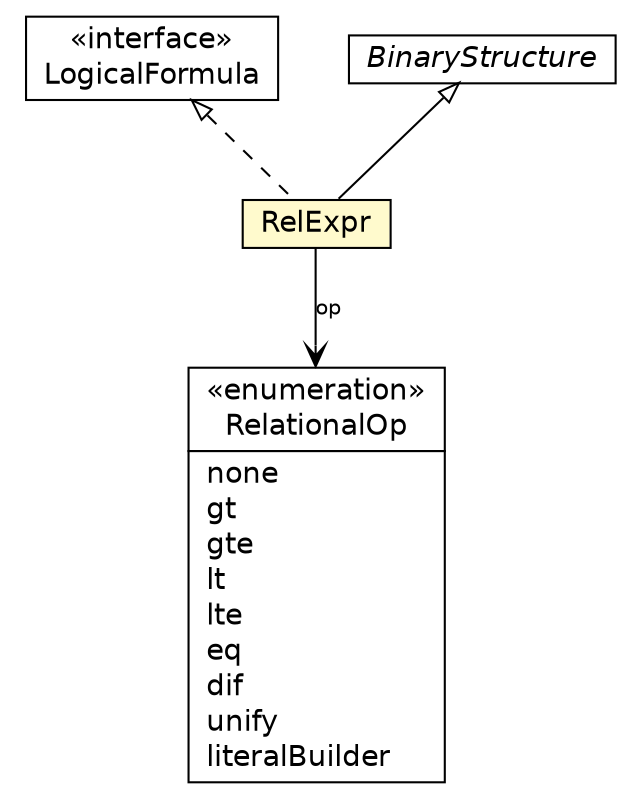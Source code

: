 #!/usr/local/bin/dot
#
# Class diagram 
# Generated by UMLGraph version 5.1 (http://www.umlgraph.org/)
#

digraph G {
	edge [fontname="Helvetica",fontsize=10,labelfontname="Helvetica",labelfontsize=10];
	node [fontname="Helvetica",fontsize=10,shape=plaintext];
	nodesep=0.25;
	ranksep=0.5;
	// jason.asSyntax.RelExpr
	c14043 [label=<<table title="jason.asSyntax.RelExpr" border="0" cellborder="1" cellspacing="0" cellpadding="2" port="p" bgcolor="lemonChiffon" href="./RelExpr.html">
		<tr><td><table border="0" cellspacing="0" cellpadding="1">
<tr><td align="center" balign="center"> RelExpr </td></tr>
		</table></td></tr>
		</table>>, fontname="Helvetica", fontcolor="black", fontsize=14.0];
	// jason.asSyntax.RelExpr.RelationalOp
	c14044 [label=<<table title="jason.asSyntax.RelExpr.RelationalOp" border="0" cellborder="1" cellspacing="0" cellpadding="2" port="p" href="./RelExpr.RelationalOp.html">
		<tr><td><table border="0" cellspacing="0" cellpadding="1">
<tr><td align="center" balign="center"> &#171;enumeration&#187; </td></tr>
<tr><td align="center" balign="center"> RelationalOp </td></tr>
		</table></td></tr>
		<tr><td><table border="0" cellspacing="0" cellpadding="1">
<tr><td align="left" balign="left"> none </td></tr>
<tr><td align="left" balign="left"> gt </td></tr>
<tr><td align="left" balign="left"> gte </td></tr>
<tr><td align="left" balign="left"> lt </td></tr>
<tr><td align="left" balign="left"> lte </td></tr>
<tr><td align="left" balign="left"> eq </td></tr>
<tr><td align="left" balign="left"> dif </td></tr>
<tr><td align="left" balign="left"> unify </td></tr>
<tr><td align="left" balign="left"> literalBuilder </td></tr>
		</table></td></tr>
		</table>>, fontname="Helvetica", fontcolor="black", fontsize=14.0];
	// jason.asSyntax.LogicalFormula
	c14056 [label=<<table title="jason.asSyntax.LogicalFormula" border="0" cellborder="1" cellspacing="0" cellpadding="2" port="p" href="./LogicalFormula.html">
		<tr><td><table border="0" cellspacing="0" cellpadding="1">
<tr><td align="center" balign="center"> &#171;interface&#187; </td></tr>
<tr><td align="center" balign="center"> LogicalFormula </td></tr>
		</table></td></tr>
		</table>>, fontname="Helvetica", fontcolor="black", fontsize=14.0];
	// jason.asSyntax.BinaryStructure
	c14067 [label=<<table title="jason.asSyntax.BinaryStructure" border="0" cellborder="1" cellspacing="0" cellpadding="2" port="p" href="./BinaryStructure.html">
		<tr><td><table border="0" cellspacing="0" cellpadding="1">
<tr><td align="center" balign="center"><font face="Helvetica-Oblique"> BinaryStructure </font></td></tr>
		</table></td></tr>
		</table>>, fontname="Helvetica", fontcolor="black", fontsize=14.0];
	//jason.asSyntax.RelExpr extends jason.asSyntax.BinaryStructure
	c14067:p -> c14043:p [dir=back,arrowtail=empty];
	//jason.asSyntax.RelExpr implements jason.asSyntax.LogicalFormula
	c14056:p -> c14043:p [dir=back,arrowtail=empty,style=dashed];
	// jason.asSyntax.RelExpr NAVASSOC jason.asSyntax.RelExpr.RelationalOp
	c14043:p -> c14044:p [taillabel="", label="op", headlabel="", fontname="Helvetica", fontcolor="black", fontsize=10.0, color="black", arrowhead=open];
}

